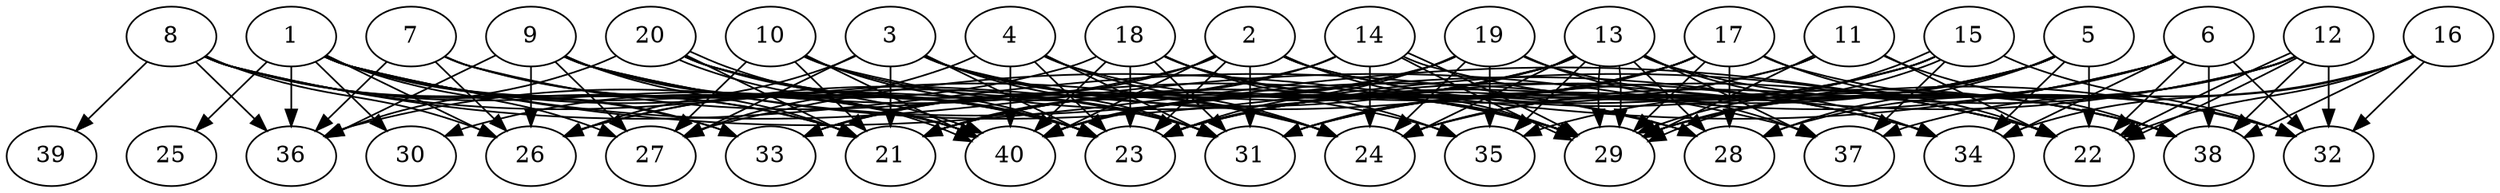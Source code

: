 // DAG (tier=3-complex, mode=compute, n=40, ccr=0.453, fat=0.802, density=0.794, regular=0.262, jump=0.220, mindata=1048576, maxdata=16777216)
// DAG automatically generated by daggen at Sun Aug 24 16:33:34 2025
// /home/ermia/Project/Environments/daggen/bin/daggen --dot --ccr 0.453 --fat 0.802 --regular 0.262 --density 0.794 --jump 0.220 --mindata 1048576 --maxdata 16777216 -n 40 
digraph G {
  1 [size="157155430697624704", alpha="0.09", expect_size="78577715348812352"]
  1 -> 21 [size ="423703967956992"]
  1 -> 22 [size ="423703967956992"]
  1 -> 23 [size ="423703967956992"]
  1 -> 25 [size ="423703967956992"]
  1 -> 26 [size ="423703967956992"]
  1 -> 27 [size ="423703967956992"]
  1 -> 30 [size ="423703967956992"]
  1 -> 31 [size ="423703967956992"]
  1 -> 33 [size ="423703967956992"]
  1 -> 36 [size ="423703967956992"]
  1 -> 37 [size ="423703967956992"]
  2 [size="102626630618976256", alpha="0.03", expect_size="51313315309488128"]
  2 -> 23 [size ="1913699988144128"]
  2 -> 29 [size ="1913699988144128"]
  2 -> 31 [size ="1913699988144128"]
  2 -> 32 [size ="1913699988144128"]
  2 -> 33 [size ="1913699988144128"]
  2 -> 36 [size ="1913699988144128"]
  2 -> 38 [size ="1913699988144128"]
  2 -> 40 [size ="1913699988144128"]
  3 [size="2858249401020909", alpha="0.05", expect_size="1429124700510454"]
  3 -> 21 [size ="69530160201728"]
  3 -> 22 [size ="69530160201728"]
  3 -> 23 [size ="69530160201728"]
  3 -> 24 [size ="69530160201728"]
  3 -> 26 [size ="69530160201728"]
  3 -> 27 [size ="69530160201728"]
  3 -> 29 [size ="69530160201728"]
  3 -> 31 [size ="69530160201728"]
  4 [size="639370414963742998528", alpha="0.14", expect_size="319685207481871499264"]
  4 -> 23 [size ="593733670141952"]
  4 -> 24 [size ="593733670141952"]
  4 -> 27 [size ="593733670141952"]
  4 -> 29 [size ="593733670141952"]
  4 -> 31 [size ="593733670141952"]
  4 -> 40 [size ="593733670141952"]
  5 [size="4446638374881604", alpha="0.03", expect_size="2223319187440802"]
  5 -> 22 [size ="232180907245568"]
  5 -> 23 [size ="232180907245568"]
  5 -> 24 [size ="232180907245568"]
  5 -> 28 [size ="232180907245568"]
  5 -> 29 [size ="232180907245568"]
  5 -> 31 [size ="232180907245568"]
  5 -> 34 [size ="232180907245568"]
  6 [size="3336826434321192583168", alpha="0.05", expect_size="1668413217160596291584"]
  6 -> 22 [size ="1786401460846592"]
  6 -> 27 [size ="1786401460846592"]
  6 -> 29 [size ="1786401460846592"]
  6 -> 32 [size ="1786401460846592"]
  6 -> 34 [size ="1786401460846592"]
  6 -> 35 [size ="1786401460846592"]
  6 -> 38 [size ="1786401460846592"]
  6 -> 40 [size ="1786401460846592"]
  7 [size="6969456493771643", alpha="0.06", expect_size="3484728246885821"]
  7 -> 23 [size ="141977156845568"]
  7 -> 26 [size ="141977156845568"]
  7 -> 29 [size ="141977156845568"]
  7 -> 36 [size ="141977156845568"]
  7 -> 40 [size ="141977156845568"]
  8 [size="46486709888240232", alpha="0.02", expect_size="23243354944120116"]
  8 -> 21 [size ="1179142468927488"]
  8 -> 24 [size ="1179142468927488"]
  8 -> 26 [size ="1179142468927488"]
  8 -> 28 [size ="1179142468927488"]
  8 -> 33 [size ="1179142468927488"]
  8 -> 36 [size ="1179142468927488"]
  8 -> 39 [size ="1179142468927488"]
  8 -> 40 [size ="1179142468927488"]
  9 [size="617358674167406848", alpha="0.10", expect_size="308679337083703424"]
  9 -> 21 [size ="786032702259200"]
  9 -> 22 [size ="786032702259200"]
  9 -> 23 [size ="786032702259200"]
  9 -> 26 [size ="786032702259200"]
  9 -> 27 [size ="786032702259200"]
  9 -> 34 [size ="786032702259200"]
  9 -> 36 [size ="786032702259200"]
  9 -> 40 [size ="786032702259200"]
  10 [size="4380751921989535399936", alpha="0.02", expect_size="2190375960994767699968"]
  10 -> 21 [size ="2141850202800128"]
  10 -> 23 [size ="2141850202800128"]
  10 -> 27 [size ="2141850202800128"]
  10 -> 31 [size ="2141850202800128"]
  10 -> 34 [size ="2141850202800128"]
  10 -> 40 [size ="2141850202800128"]
  11 [size="5698903897843563", alpha="0.13", expect_size="2849451948921781"]
  11 -> 21 [size ="128508407840768"]
  11 -> 22 [size ="128508407840768"]
  11 -> 23 [size ="128508407840768"]
  11 -> 29 [size ="128508407840768"]
  11 -> 38 [size ="128508407840768"]
  12 [size="2456685190067091668992", alpha="0.01", expect_size="1228342595033545834496"]
  12 -> 22 [size ="1456541932716032"]
  12 -> 22 [size ="1456541932716032"]
  12 -> 23 [size ="1456541932716032"]
  12 -> 24 [size ="1456541932716032"]
  12 -> 28 [size ="1456541932716032"]
  12 -> 29 [size ="1456541932716032"]
  12 -> 32 [size ="1456541932716032"]
  12 -> 38 [size ="1456541932716032"]
  13 [size="3744786942982619136000", alpha="0.16", expect_size="1872393471491309568000"]
  13 -> 21 [size ="1929188789452800"]
  13 -> 24 [size ="1929188789452800"]
  13 -> 26 [size ="1929188789452800"]
  13 -> 28 [size ="1929188789452800"]
  13 -> 29 [size ="1929188789452800"]
  13 -> 29 [size ="1929188789452800"]
  13 -> 32 [size ="1929188789452800"]
  13 -> 33 [size ="1929188789452800"]
  13 -> 34 [size ="1929188789452800"]
  13 -> 35 [size ="1929188789452800"]
  13 -> 37 [size ="1929188789452800"]
  13 -> 40 [size ="1929188789452800"]
  14 [size="2327940284982658560", alpha="0.19", expect_size="1163970142491329280"]
  14 -> 21 [size ="1250812932128768"]
  14 -> 24 [size ="1250812932128768"]
  14 -> 26 [size ="1250812932128768"]
  14 -> 29 [size ="1250812932128768"]
  14 -> 29 [size ="1250812932128768"]
  14 -> 38 [size ="1250812932128768"]
  15 [size="2885954594846045", alpha="0.00", expect_size="1442977297423022"]
  15 -> 23 [size ="259882062184448"]
  15 -> 24 [size ="259882062184448"]
  15 -> 29 [size ="259882062184448"]
  15 -> 29 [size ="259882062184448"]
  15 -> 31 [size ="259882062184448"]
  15 -> 32 [size ="259882062184448"]
  15 -> 37 [size ="259882062184448"]
  16 [size="1240860755749572182016", alpha="0.04", expect_size="620430377874786091008"]
  16 -> 22 [size ="923787369381888"]
  16 -> 32 [size ="923787369381888"]
  16 -> 34 [size ="923787369381888"]
  16 -> 37 [size ="923787369381888"]
  16 -> 38 [size ="923787369381888"]
  17 [size="20293568243558352", alpha="0.08", expect_size="10146784121779176"]
  17 -> 21 [size ="468593313579008"]
  17 -> 22 [size ="468593313579008"]
  17 -> 23 [size ="468593313579008"]
  17 -> 28 [size ="468593313579008"]
  17 -> 29 [size ="468593313579008"]
  17 -> 31 [size ="468593313579008"]
  17 -> 32 [size ="468593313579008"]
  17 -> 40 [size ="468593313579008"]
  18 [size="3944040151703304", alpha="0.08", expect_size="1972020075851652"]
  18 -> 23 [size ="171155193331712"]
  18 -> 28 [size ="171155193331712"]
  18 -> 29 [size ="171155193331712"]
  18 -> 30 [size ="171155193331712"]
  18 -> 31 [size ="171155193331712"]
  18 -> 35 [size ="171155193331712"]
  18 -> 40 [size ="171155193331712"]
  19 [size="3710813014047133270016", alpha="0.14", expect_size="1855406507023566635008"]
  19 -> 23 [size ="1917502921637888"]
  19 -> 24 [size ="1917502921637888"]
  19 -> 33 [size ="1917502921637888"]
  19 -> 35 [size ="1917502921637888"]
  19 -> 37 [size ="1917502921637888"]
  19 -> 38 [size ="1917502921637888"]
  19 -> 40 [size ="1917502921637888"]
  20 [size="1072442549205714816", alpha="0.09", expect_size="536221274602857408"]
  20 -> 21 [size ="706928128819200"]
  20 -> 23 [size ="706928128819200"]
  20 -> 24 [size ="706928128819200"]
  20 -> 35 [size ="706928128819200"]
  20 -> 36 [size ="706928128819200"]
  20 -> 40 [size ="706928128819200"]
  20 -> 40 [size ="706928128819200"]
  21 [size="9606870079031476224", alpha="0.16", expect_size="4803435039515738112"]
  22 [size="968803744094279958528", alpha="0.17", expect_size="484401872047139979264"]
  23 [size="266954637038246166528", alpha="0.19", expect_size="133477318519123083264"]
  24 [size="86326508867450568704", alpha="0.13", expect_size="43163254433725284352"]
  25 [size="2111939677774405376", alpha="0.16", expect_size="1055969838887202688"]
  26 [size="9606870079031476224", alpha="0.20", expect_size="4803435039515738112"]
  27 [size="355674535514115456", alpha="0.17", expect_size="177837267757057728"]
  28 [size="2207049714571302656", alpha="0.17", expect_size="1103524857285651328"]
  29 [size="1044520367603113856", alpha="0.01", expect_size="522260183801556928"]
  30 [size="3009935629615104000000", alpha="0.04", expect_size="1504967814807552000000"]
  31 [size="13811796601340888", alpha="0.10", expect_size="6905898300670444"]
  32 [size="29338464114363356", alpha="0.06", expect_size="14669232057181678"]
  33 [size="39078207179934504", alpha="0.03", expect_size="19539103589967252"]
  34 [size="1535494933511163392", alpha="0.00", expect_size="767747466755581696"]
  35 [size="2850777547047230464", alpha="0.09", expect_size="1425388773523615232"]
  36 [size="240124324865157792", alpha="0.16", expect_size="120062162432578896"]
  37 [size="77579262771327392", alpha="0.12", expect_size="38789631385663696"]
  38 [size="9561096760040200", alpha="0.11", expect_size="4780548380020100"]
  39 [size="1566656805190956288", alpha="0.04", expect_size="783328402595478144"]
  40 [size="118006630565543936000", alpha="0.07", expect_size="59003315282771968000"]
}